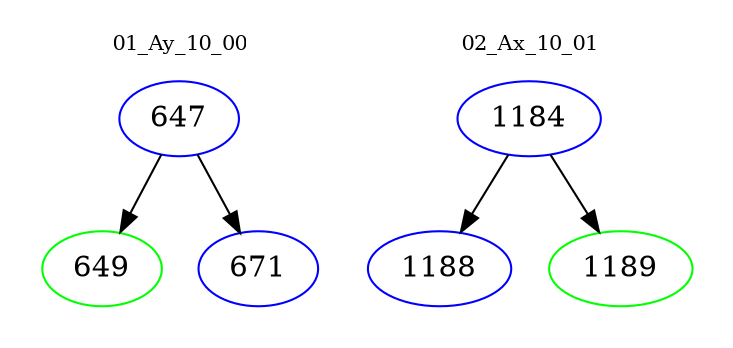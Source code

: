 digraph{
subgraph cluster_0 {
color = white
label = "01_Ay_10_00";
fontsize=10;
T0_647 [label="647", color="blue"]
T0_647 -> T0_649 [color="black"]
T0_649 [label="649", color="green"]
T0_647 -> T0_671 [color="black"]
T0_671 [label="671", color="blue"]
}
subgraph cluster_1 {
color = white
label = "02_Ax_10_01";
fontsize=10;
T1_1184 [label="1184", color="blue"]
T1_1184 -> T1_1188 [color="black"]
T1_1188 [label="1188", color="blue"]
T1_1184 -> T1_1189 [color="black"]
T1_1189 [label="1189", color="green"]
}
}
